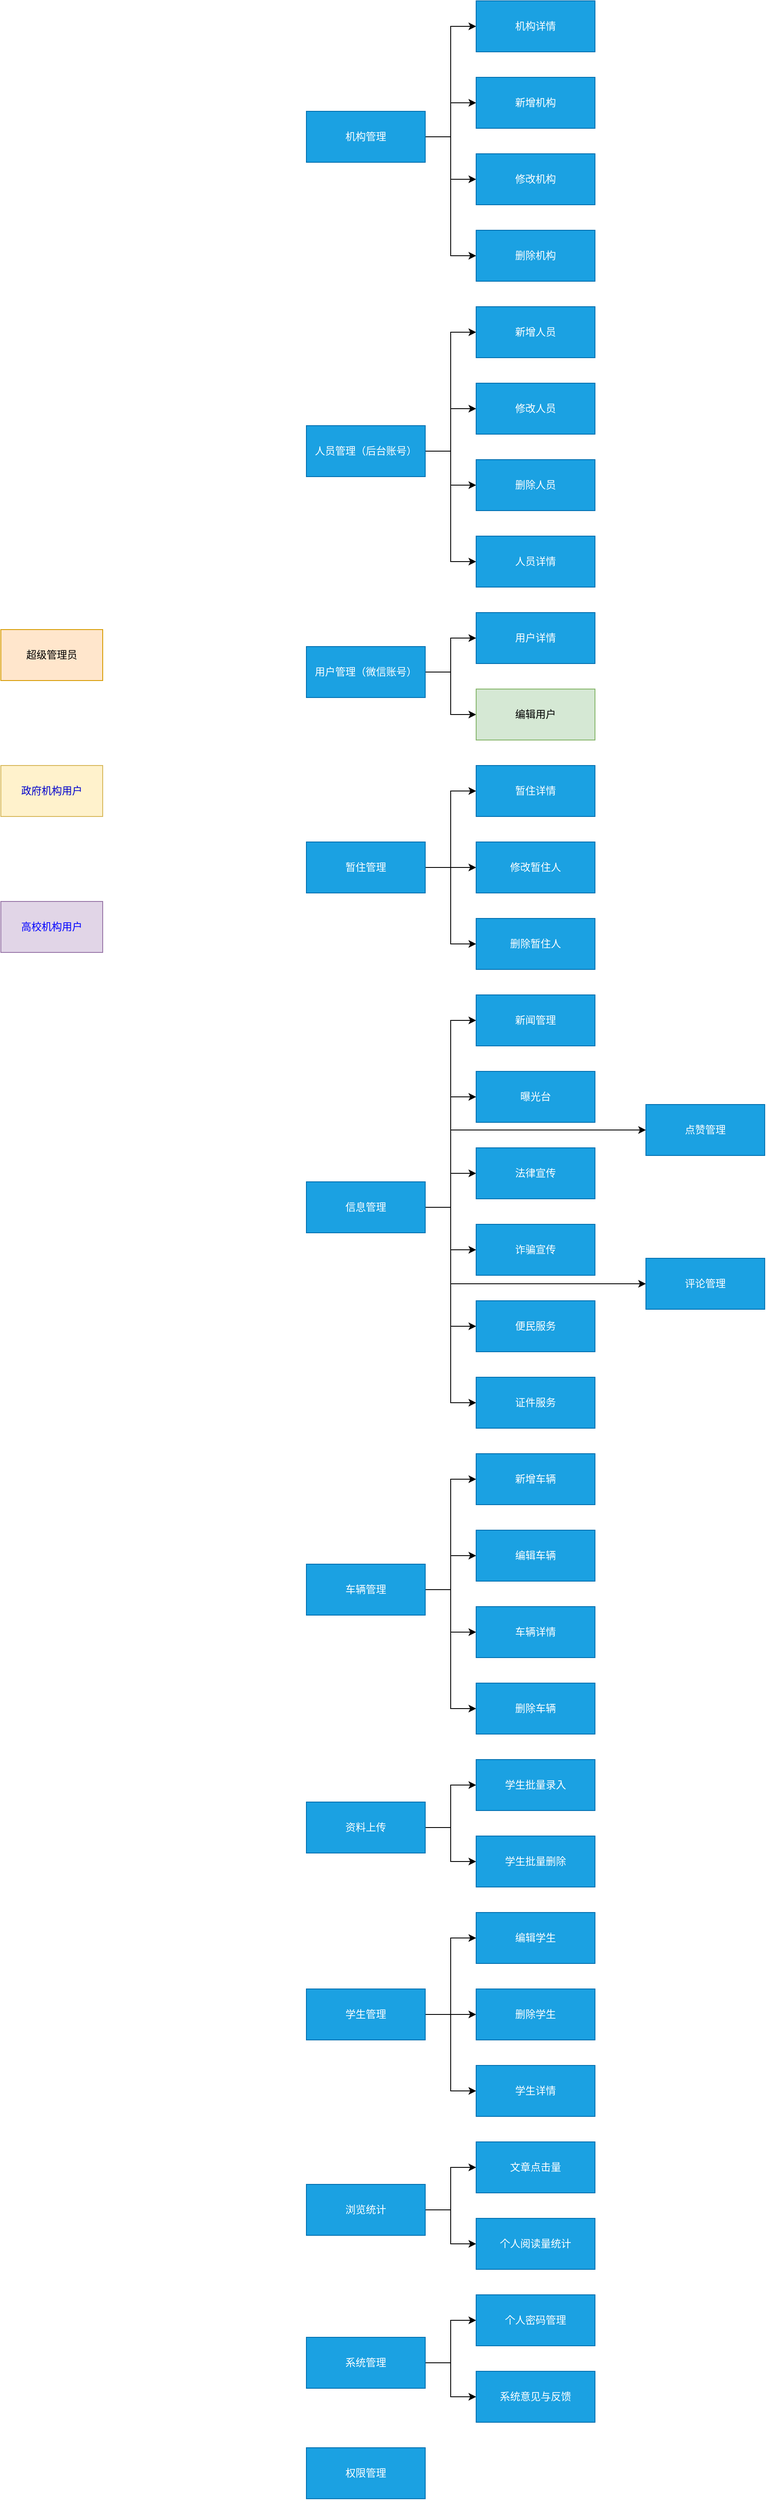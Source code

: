 <mxfile version="13.1.3">
    <diagram id="6hGFLwfOUW9BJ-s0fimq" name="Page-1">
        <mxGraphModel dx="1832" dy="1762" grid="1" gridSize="10" guides="1" tooltips="1" connect="1" arrows="1" fold="1" page="1" pageScale="1" pageWidth="827" pageHeight="1169" math="0" shadow="0">
            <root>
                <mxCell id="0"/>
                <mxCell id="1" parent="0"/>
                <mxCell id="VJFL3CsFsgvpR7Nk6Bf5-42" style="edgeStyle=elbowEdgeStyle;rounded=0;orthogonalLoop=1;jettySize=auto;html=1;entryX=0;entryY=0.5;entryDx=0;entryDy=0;" parent="1" source="2" target="VJFL3CsFsgvpR7Nk6Bf5-25" edge="1">
                    <mxGeometry relative="1" as="geometry"/>
                </mxCell>
                <mxCell id="VJFL3CsFsgvpR7Nk6Bf5-43" style="edgeStyle=elbowEdgeStyle;rounded=0;orthogonalLoop=1;jettySize=auto;html=1;entryX=0;entryY=0.5;entryDx=0;entryDy=0;" parent="1" source="2" target="VJFL3CsFsgvpR7Nk6Bf5-20" edge="1">
                    <mxGeometry relative="1" as="geometry"/>
                </mxCell>
                <mxCell id="VJFL3CsFsgvpR7Nk6Bf5-44" style="edgeStyle=elbowEdgeStyle;rounded=0;orthogonalLoop=1;jettySize=auto;html=1;entryX=0;entryY=0.5;entryDx=0;entryDy=0;" parent="1" source="2" target="VJFL3CsFsgvpR7Nk6Bf5-21" edge="1">
                    <mxGeometry relative="1" as="geometry"/>
                </mxCell>
                <mxCell id="VJFL3CsFsgvpR7Nk6Bf5-45" style="edgeStyle=elbowEdgeStyle;rounded=0;orthogonalLoop=1;jettySize=auto;html=1;" parent="1" source="2" target="VJFL3CsFsgvpR7Nk6Bf5-23" edge="1">
                    <mxGeometry relative="1" as="geometry"/>
                </mxCell>
                <mxCell id="2" value="机构管理" style="rounded=0;whiteSpace=wrap;html=1;fillColor=#1ba1e2;strokeColor=#006EAF;fontColor=#ffffff;" parent="1" vertex="1">
                    <mxGeometry x="40" y="-150" width="140" height="60" as="geometry"/>
                </mxCell>
                <mxCell id="VJFL3CsFsgvpR7Nk6Bf5-37" value="" style="edgeStyle=elbowEdgeStyle;rounded=0;orthogonalLoop=1;jettySize=auto;html=1;" parent="1" source="3" target="VJFL3CsFsgvpR7Nk6Bf5-33" edge="1">
                    <mxGeometry relative="1" as="geometry"/>
                </mxCell>
                <mxCell id="VJFL3CsFsgvpR7Nk6Bf5-38" value="" style="edgeStyle=elbowEdgeStyle;rounded=0;orthogonalLoop=1;jettySize=auto;html=1;entryX=0;entryY=0.5;entryDx=0;entryDy=0;" parent="1" source="3" target="VJFL3CsFsgvpR7Nk6Bf5-32" edge="1">
                    <mxGeometry relative="1" as="geometry">
                        <Array as="points">
                            <mxPoint x="210" y="180"/>
                        </Array>
                    </mxGeometry>
                </mxCell>
                <mxCell id="VJFL3CsFsgvpR7Nk6Bf5-40" style="edgeStyle=elbowEdgeStyle;rounded=0;orthogonalLoop=1;jettySize=auto;html=1;" parent="1" source="3" target="VJFL3CsFsgvpR7Nk6Bf5-34" edge="1">
                    <mxGeometry relative="1" as="geometry"/>
                </mxCell>
                <mxCell id="VJFL3CsFsgvpR7Nk6Bf5-41" style="edgeStyle=elbowEdgeStyle;rounded=0;orthogonalLoop=1;jettySize=auto;html=1;entryX=0;entryY=0.5;entryDx=0;entryDy=0;" parent="1" source="3" target="VJFL3CsFsgvpR7Nk6Bf5-31" edge="1">
                    <mxGeometry relative="1" as="geometry"/>
                </mxCell>
                <mxCell id="3" value="人员管理（后台账号）" style="rounded=0;whiteSpace=wrap;html=1;fillColor=#1ba1e2;strokeColor=#006EAF;fontColor=#ffffff;" parent="1" vertex="1">
                    <mxGeometry x="40" y="220" width="140" height="60" as="geometry"/>
                </mxCell>
                <mxCell id="VJFL3CsFsgvpR7Nk6Bf5-46" style="edgeStyle=elbowEdgeStyle;rounded=0;orthogonalLoop=1;jettySize=auto;html=1;entryX=0;entryY=0.5;entryDx=0;entryDy=0;" parent="1" source="4" target="VJFL3CsFsgvpR7Nk6Bf5-35" edge="1">
                    <mxGeometry relative="1" as="geometry"/>
                </mxCell>
                <mxCell id="VJFL3CsFsgvpR7Nk6Bf5-47" style="edgeStyle=elbowEdgeStyle;rounded=0;orthogonalLoop=1;jettySize=auto;html=1;entryX=0;entryY=0.5;entryDx=0;entryDy=0;" parent="1" source="4" target="VJFL3CsFsgvpR7Nk6Bf5-36" edge="1">
                    <mxGeometry relative="1" as="geometry"/>
                </mxCell>
                <mxCell id="4" value="用户管理（微信账号）" style="rounded=0;whiteSpace=wrap;html=1;fillColor=#1ba1e2;strokeColor=#006EAF;fontColor=#ffffff;" parent="1" vertex="1">
                    <mxGeometry x="40" y="480" width="140" height="60" as="geometry"/>
                </mxCell>
                <mxCell id="VJFL3CsFsgvpR7Nk6Bf5-51" style="edgeStyle=elbowEdgeStyle;rounded=0;orthogonalLoop=1;jettySize=auto;html=1;" parent="1" source="5" target="VJFL3CsFsgvpR7Nk6Bf5-48" edge="1">
                    <mxGeometry relative="1" as="geometry"/>
                </mxCell>
                <mxCell id="VJFL3CsFsgvpR7Nk6Bf5-52" style="edgeStyle=elbowEdgeStyle;rounded=0;orthogonalLoop=1;jettySize=auto;html=1;entryX=0;entryY=0.5;entryDx=0;entryDy=0;" parent="1" source="5" target="VJFL3CsFsgvpR7Nk6Bf5-49" edge="1">
                    <mxGeometry relative="1" as="geometry"/>
                </mxCell>
                <mxCell id="VJFL3CsFsgvpR7Nk6Bf5-53" style="edgeStyle=elbowEdgeStyle;rounded=0;orthogonalLoop=1;jettySize=auto;html=1;entryX=0;entryY=0.5;entryDx=0;entryDy=0;" parent="1" source="5" target="VJFL3CsFsgvpR7Nk6Bf5-50" edge="1">
                    <mxGeometry relative="1" as="geometry"/>
                </mxCell>
                <mxCell id="5" value="暂住管理" style="rounded=0;whiteSpace=wrap;html=1;fillColor=#1ba1e2;strokeColor=#006EAF;fontColor=#ffffff;" parent="1" vertex="1">
                    <mxGeometry x="40" y="710" width="140" height="60" as="geometry"/>
                </mxCell>
                <mxCell id="VJFL3CsFsgvpR7Nk6Bf5-62" style="edgeStyle=elbowEdgeStyle;rounded=0;orthogonalLoop=1;jettySize=auto;html=1;" parent="1" source="6" target="VJFL3CsFsgvpR7Nk6Bf5-56" edge="1">
                    <mxGeometry relative="1" as="geometry"/>
                </mxCell>
                <mxCell id="VJFL3CsFsgvpR7Nk6Bf5-63" style="edgeStyle=elbowEdgeStyle;rounded=0;orthogonalLoop=1;jettySize=auto;html=1;" parent="1" source="6" target="VJFL3CsFsgvpR7Nk6Bf5-57" edge="1">
                    <mxGeometry relative="1" as="geometry"/>
                </mxCell>
                <mxCell id="VJFL3CsFsgvpR7Nk6Bf5-64" style="edgeStyle=elbowEdgeStyle;rounded=0;orthogonalLoop=1;jettySize=auto;html=1;" parent="1" source="6" target="VJFL3CsFsgvpR7Nk6Bf5-58" edge="1">
                    <mxGeometry relative="1" as="geometry"/>
                </mxCell>
                <mxCell id="VJFL3CsFsgvpR7Nk6Bf5-65" style="edgeStyle=elbowEdgeStyle;rounded=0;orthogonalLoop=1;jettySize=auto;html=1;" parent="1" source="6" target="VJFL3CsFsgvpR7Nk6Bf5-59" edge="1">
                    <mxGeometry relative="1" as="geometry"/>
                </mxCell>
                <mxCell id="VJFL3CsFsgvpR7Nk6Bf5-66" style="edgeStyle=elbowEdgeStyle;rounded=0;orthogonalLoop=1;jettySize=auto;html=1;" parent="1" source="6" target="VJFL3CsFsgvpR7Nk6Bf5-60" edge="1">
                    <mxGeometry relative="1" as="geometry"/>
                </mxCell>
                <mxCell id="VJFL3CsFsgvpR7Nk6Bf5-67" style="edgeStyle=elbowEdgeStyle;rounded=0;orthogonalLoop=1;jettySize=auto;html=1;" parent="1" source="6" target="VJFL3CsFsgvpR7Nk6Bf5-61" edge="1">
                    <mxGeometry relative="1" as="geometry"/>
                </mxCell>
                <mxCell id="VJFL3CsFsgvpR7Nk6Bf5-70" style="edgeStyle=elbowEdgeStyle;rounded=0;orthogonalLoop=1;jettySize=auto;html=1;entryX=0;entryY=0.5;entryDx=0;entryDy=0;" parent="1" source="6" target="VJFL3CsFsgvpR7Nk6Bf5-68" edge="1">
                    <mxGeometry relative="1" as="geometry">
                        <Array as="points">
                            <mxPoint x="210" y="1190"/>
                        </Array>
                    </mxGeometry>
                </mxCell>
                <mxCell id="VJFL3CsFsgvpR7Nk6Bf5-71" style="edgeStyle=elbowEdgeStyle;rounded=0;orthogonalLoop=1;jettySize=auto;html=1;entryX=0;entryY=0.5;entryDx=0;entryDy=0;" parent="1" source="6" target="VJFL3CsFsgvpR7Nk6Bf5-69" edge="1">
                    <mxGeometry relative="1" as="geometry">
                        <Array as="points">
                            <mxPoint x="210" y="1100"/>
                        </Array>
                    </mxGeometry>
                </mxCell>
                <mxCell id="6" value="信息管理" style="rounded=0;whiteSpace=wrap;html=1;fillColor=#1ba1e2;strokeColor=#006EAF;fontColor=#ffffff;" parent="1" vertex="1">
                    <mxGeometry x="40" y="1110" width="140" height="60" as="geometry"/>
                </mxCell>
                <mxCell id="VJFL3CsFsgvpR7Nk6Bf5-87" style="edgeStyle=elbowEdgeStyle;rounded=0;orthogonalLoop=1;jettySize=auto;html=1;" parent="1" source="7" target="VJFL3CsFsgvpR7Nk6Bf5-84" edge="1">
                    <mxGeometry relative="1" as="geometry"/>
                </mxCell>
                <mxCell id="VJFL3CsFsgvpR7Nk6Bf5-88" style="edgeStyle=elbowEdgeStyle;rounded=0;orthogonalLoop=1;jettySize=auto;html=1;" parent="1" source="7" target="VJFL3CsFsgvpR7Nk6Bf5-85" edge="1">
                    <mxGeometry relative="1" as="geometry"/>
                </mxCell>
                <mxCell id="VJFL3CsFsgvpR7Nk6Bf5-89" style="edgeStyle=elbowEdgeStyle;rounded=0;orthogonalLoop=1;jettySize=auto;html=1;" parent="1" source="7" target="VJFL3CsFsgvpR7Nk6Bf5-86" edge="1">
                    <mxGeometry relative="1" as="geometry"/>
                </mxCell>
                <mxCell id="7" value="学生管理" style="rounded=0;whiteSpace=wrap;html=1;fillColor=#1ba1e2;strokeColor=#006EAF;fontColor=#ffffff;" parent="1" vertex="1">
                    <mxGeometry x="40" y="2060" width="140" height="60" as="geometry"/>
                </mxCell>
                <mxCell id="VJFL3CsFsgvpR7Nk6Bf5-76" style="edgeStyle=elbowEdgeStyle;rounded=0;orthogonalLoop=1;jettySize=auto;html=1;" parent="1" source="8" target="VJFL3CsFsgvpR7Nk6Bf5-72" edge="1">
                    <mxGeometry relative="1" as="geometry"/>
                </mxCell>
                <mxCell id="VJFL3CsFsgvpR7Nk6Bf5-77" style="edgeStyle=elbowEdgeStyle;rounded=0;orthogonalLoop=1;jettySize=auto;html=1;entryX=0;entryY=0.5;entryDx=0;entryDy=0;" parent="1" source="8" target="VJFL3CsFsgvpR7Nk6Bf5-73" edge="1">
                    <mxGeometry relative="1" as="geometry"/>
                </mxCell>
                <mxCell id="VJFL3CsFsgvpR7Nk6Bf5-78" style="edgeStyle=elbowEdgeStyle;rounded=0;orthogonalLoop=1;jettySize=auto;html=1;" parent="1" source="8" target="VJFL3CsFsgvpR7Nk6Bf5-74" edge="1">
                    <mxGeometry relative="1" as="geometry"/>
                </mxCell>
                <mxCell id="VJFL3CsFsgvpR7Nk6Bf5-79" style="edgeStyle=elbowEdgeStyle;rounded=0;orthogonalLoop=1;jettySize=auto;html=1;entryX=0;entryY=0.5;entryDx=0;entryDy=0;" parent="1" source="8" target="VJFL3CsFsgvpR7Nk6Bf5-75" edge="1">
                    <mxGeometry relative="1" as="geometry"/>
                </mxCell>
                <mxCell id="8" value="车辆管理" style="rounded=0;whiteSpace=wrap;html=1;fillColor=#1ba1e2;strokeColor=#006EAF;fontColor=#ffffff;" parent="1" vertex="1">
                    <mxGeometry x="40" y="1560" width="140" height="60" as="geometry"/>
                </mxCell>
                <mxCell id="VJFL3CsFsgvpR7Nk6Bf5-82" style="edgeStyle=elbowEdgeStyle;rounded=0;orthogonalLoop=1;jettySize=auto;html=1;" parent="1" source="9" target="VJFL3CsFsgvpR7Nk6Bf5-80" edge="1">
                    <mxGeometry relative="1" as="geometry"/>
                </mxCell>
                <mxCell id="VJFL3CsFsgvpR7Nk6Bf5-83" style="edgeStyle=elbowEdgeStyle;rounded=0;orthogonalLoop=1;jettySize=auto;html=1;" parent="1" source="9" target="VJFL3CsFsgvpR7Nk6Bf5-81" edge="1">
                    <mxGeometry relative="1" as="geometry"/>
                </mxCell>
                <mxCell id="9" value="资料上传" style="rounded=0;whiteSpace=wrap;html=1;fillColor=#1ba1e2;strokeColor=#006EAF;fontColor=#ffffff;" parent="1" vertex="1">
                    <mxGeometry x="40" y="1840" width="140" height="60" as="geometry"/>
                </mxCell>
                <mxCell id="VJFL3CsFsgvpR7Nk6Bf5-90" style="edgeStyle=elbowEdgeStyle;rounded=0;orthogonalLoop=1;jettySize=auto;html=1;entryX=0;entryY=0.5;entryDx=0;entryDy=0;" parent="1" source="10" target="12" edge="1">
                    <mxGeometry relative="1" as="geometry"/>
                </mxCell>
                <mxCell id="VJFL3CsFsgvpR7Nk6Bf5-91" style="edgeStyle=elbowEdgeStyle;rounded=0;orthogonalLoop=1;jettySize=auto;html=1;" parent="1" source="10" target="11" edge="1">
                    <mxGeometry relative="1" as="geometry"/>
                </mxCell>
                <mxCell id="10" value="浏览统计" style="rounded=0;whiteSpace=wrap;html=1;fillColor=#1ba1e2;strokeColor=#006EAF;fontColor=#ffffff;" parent="1" vertex="1">
                    <mxGeometry x="40" y="2290" width="140" height="60" as="geometry"/>
                </mxCell>
                <mxCell id="11" value="个人阅读量统计" style="rounded=0;whiteSpace=wrap;html=1;fillColor=#1ba1e2;strokeColor=#006EAF;fontColor=#ffffff;" parent="1" vertex="1">
                    <mxGeometry x="240" y="2330" width="140" height="60" as="geometry"/>
                </mxCell>
                <mxCell id="12" value="文章点击量" style="rounded=0;whiteSpace=wrap;html=1;fillColor=#1ba1e2;strokeColor=#006EAF;fontColor=#ffffff;" parent="1" vertex="1">
                    <mxGeometry x="240" y="2240" width="140" height="60" as="geometry"/>
                </mxCell>
                <mxCell id="13" value="权限管理" style="rounded=0;whiteSpace=wrap;html=1;fillColor=#1ba1e2;strokeColor=#006EAF;fontColor=#ffffff;" parent="1" vertex="1">
                    <mxGeometry x="40" y="2600" width="140" height="60" as="geometry"/>
                </mxCell>
                <mxCell id="VJFL3CsFsgvpR7Nk6Bf5-92" style="edgeStyle=elbowEdgeStyle;rounded=0;orthogonalLoop=1;jettySize=auto;html=1;" parent="1" source="14" target="15" edge="1">
                    <mxGeometry relative="1" as="geometry"/>
                </mxCell>
                <mxCell id="VJFL3CsFsgvpR7Nk6Bf5-93" style="edgeStyle=elbowEdgeStyle;rounded=0;orthogonalLoop=1;jettySize=auto;html=1;entryX=0;entryY=0.5;entryDx=0;entryDy=0;" parent="1" source="14" target="16" edge="1">
                    <mxGeometry relative="1" as="geometry"/>
                </mxCell>
                <mxCell id="14" value="系统管理" style="rounded=0;whiteSpace=wrap;html=1;fillColor=#1ba1e2;strokeColor=#006EAF;fontColor=#ffffff;" parent="1" vertex="1">
                    <mxGeometry x="40" y="2470" width="140" height="60" as="geometry"/>
                </mxCell>
                <mxCell id="15" value="个人密码管理" style="rounded=0;whiteSpace=wrap;html=1;fillColor=#1ba1e2;strokeColor=#006EAF;fontColor=#ffffff;" parent="1" vertex="1">
                    <mxGeometry x="240" y="2420" width="140" height="60" as="geometry"/>
                </mxCell>
                <mxCell id="16" value="系统意见与反馈" style="rounded=0;whiteSpace=wrap;html=1;fillColor=#1ba1e2;strokeColor=#006EAF;fontColor=#ffffff;" parent="1" vertex="1">
                    <mxGeometry x="240" y="2510" width="140" height="60" as="geometry"/>
                </mxCell>
                <mxCell id="VJFL3CsFsgvpR7Nk6Bf5-20" value="新增机构" style="rounded=0;whiteSpace=wrap;html=1;fillColor=#1ba1e2;strokeColor=#006EAF;fontColor=#ffffff;" parent="1" vertex="1">
                    <mxGeometry x="240" y="-190" width="140" height="60" as="geometry"/>
                </mxCell>
                <mxCell id="VJFL3CsFsgvpR7Nk6Bf5-21" value="修改机构" style="rounded=0;whiteSpace=wrap;html=1;fillColor=#1ba1e2;strokeColor=#006EAF;fontColor=#ffffff;" parent="1" vertex="1">
                    <mxGeometry x="240" y="-100" width="140" height="60" as="geometry"/>
                </mxCell>
                <mxCell id="VJFL3CsFsgvpR7Nk6Bf5-23" value="删除机构" style="rounded=0;whiteSpace=wrap;html=1;fillColor=#1ba1e2;strokeColor=#006EAF;fontColor=#ffffff;" parent="1" vertex="1">
                    <mxGeometry x="240" y="-10" width="140" height="60" as="geometry"/>
                </mxCell>
                <mxCell id="VJFL3CsFsgvpR7Nk6Bf5-25" value="机构详情" style="rounded=0;whiteSpace=wrap;html=1;fillColor=#1ba1e2;strokeColor=#006EAF;fontColor=#ffffff;" parent="1" vertex="1">
                    <mxGeometry x="240" y="-280" width="140" height="60" as="geometry"/>
                </mxCell>
                <mxCell id="VJFL3CsFsgvpR7Nk6Bf5-28" value="&lt;font color=&quot;#000000&quot;&gt;超级管理员&lt;/font&gt;" style="rounded=0;whiteSpace=wrap;html=1;fillColor=#ffe6cc;strokeColor=#d79b00;" parent="1" vertex="1">
                    <mxGeometry x="-320" y="460" width="120" height="60" as="geometry"/>
                </mxCell>
                <mxCell id="VJFL3CsFsgvpR7Nk6Bf5-29" value="&lt;font color=&quot;#0000cc&quot;&gt;政府机构用户&lt;/font&gt;" style="rounded=0;whiteSpace=wrap;html=1;fillColor=#fff2cc;strokeColor=#d6b656;" parent="1" vertex="1">
                    <mxGeometry x="-320" y="620" width="120" height="60" as="geometry"/>
                </mxCell>
                <mxCell id="VJFL3CsFsgvpR7Nk6Bf5-30" value="&lt;font color=&quot;#0000ff&quot;&gt;高校机构用户&lt;/font&gt;" style="rounded=0;whiteSpace=wrap;html=1;fillColor=#e1d5e7;strokeColor=#9673a6;" parent="1" vertex="1">
                    <mxGeometry x="-320" y="780" width="120" height="60" as="geometry"/>
                </mxCell>
                <mxCell id="VJFL3CsFsgvpR7Nk6Bf5-31" value="新增人员" style="rounded=0;whiteSpace=wrap;html=1;fillColor=#1ba1e2;strokeColor=#006EAF;fontColor=#ffffff;" parent="1" vertex="1">
                    <mxGeometry x="240" y="80" width="140" height="60" as="geometry"/>
                </mxCell>
                <mxCell id="VJFL3CsFsgvpR7Nk6Bf5-32" value="修改人员&lt;span style=&quot;color: rgba(0 , 0 , 0 , 0) ; font-family: monospace ; font-size: 0px&quot;&gt;%3CmxGraphModel%3E%3Croot%3E%3CmxCell%20id%3D%220%22%2F%3E%3CmxCell%20id%3D%221%22%20parent%3D%220%22%2F%3E%3CmxCell%20id%3D%222%22%20value%3D%22%E5%88%A0%E9%99%A4%E6%9C%BA%E6%9E%84%22%20style%3D%22rounded%3D0%3BwhiteSpace%3Dwrap%3Bhtml%3D1%3BfillColor%3D%231ba1e2%3BstrokeColor%3D%23006EAF%3BfontColor%3D%23ffffff%3B%22%20vertex%3D%221%22%20parent%3D%221%22%3E%3CmxGeometry%20x%3D%22240%22%20y%3D%22-10%22%20width%3D%22140%22%20height%3D%2260%22%20as%3D%22geometry%22%2F%3E%3C%2FmxCell%3E%3C%2Froot%3E%3C%2FmxGraphModel%3E&lt;/span&gt;" style="rounded=0;whiteSpace=wrap;html=1;fillColor=#1ba1e2;strokeColor=#006EAF;fontColor=#ffffff;" parent="1" vertex="1">
                    <mxGeometry x="240" y="170" width="140" height="60" as="geometry"/>
                </mxCell>
                <mxCell id="VJFL3CsFsgvpR7Nk6Bf5-33" value="删除人员" style="rounded=0;whiteSpace=wrap;html=1;fillColor=#1ba1e2;strokeColor=#006EAF;fontColor=#ffffff;" parent="1" vertex="1">
                    <mxGeometry x="240" y="260" width="140" height="60" as="geometry"/>
                </mxCell>
                <mxCell id="VJFL3CsFsgvpR7Nk6Bf5-34" value="人员详情" style="rounded=0;whiteSpace=wrap;html=1;fillColor=#1ba1e2;strokeColor=#006EAF;fontColor=#ffffff;" parent="1" vertex="1">
                    <mxGeometry x="240" y="350" width="140" height="60" as="geometry"/>
                </mxCell>
                <mxCell id="VJFL3CsFsgvpR7Nk6Bf5-35" value="用户详情" style="rounded=0;whiteSpace=wrap;html=1;fillColor=#1ba1e2;strokeColor=#006EAF;fontColor=#ffffff;" parent="1" vertex="1">
                    <mxGeometry x="240" y="440" width="140" height="60" as="geometry"/>
                </mxCell>
                <mxCell id="VJFL3CsFsgvpR7Nk6Bf5-36" value="编辑用户" style="rounded=0;whiteSpace=wrap;html=1;fillColor=#d5e8d4;strokeColor=#82b366;" parent="1" vertex="1">
                    <mxGeometry x="240" y="530" width="140" height="60" as="geometry"/>
                </mxCell>
                <mxCell id="VJFL3CsFsgvpR7Nk6Bf5-48" value="暂住详情" style="rounded=0;whiteSpace=wrap;html=1;fillColor=#1ba1e2;strokeColor=#006EAF;fontColor=#ffffff;" parent="1" vertex="1">
                    <mxGeometry x="240" y="620" width="140" height="60" as="geometry"/>
                </mxCell>
                <mxCell id="VJFL3CsFsgvpR7Nk6Bf5-49" value="修改暂住人" style="rounded=0;whiteSpace=wrap;html=1;fillColor=#1ba1e2;strokeColor=#006EAF;fontColor=#ffffff;" parent="1" vertex="1">
                    <mxGeometry x="240" y="710" width="140" height="60" as="geometry"/>
                </mxCell>
                <mxCell id="VJFL3CsFsgvpR7Nk6Bf5-50" value="删除暂住人" style="rounded=0;whiteSpace=wrap;html=1;fillColor=#1ba1e2;strokeColor=#006EAF;fontColor=#ffffff;" parent="1" vertex="1">
                    <mxGeometry x="240" y="800" width="140" height="60" as="geometry"/>
                </mxCell>
                <mxCell id="VJFL3CsFsgvpR7Nk6Bf5-56" value="新闻管理" style="rounded=0;whiteSpace=wrap;html=1;fillColor=#1ba1e2;strokeColor=#006EAF;fontColor=#ffffff;" parent="1" vertex="1">
                    <mxGeometry x="240" y="890" width="140" height="60" as="geometry"/>
                </mxCell>
                <mxCell id="VJFL3CsFsgvpR7Nk6Bf5-57" value="曝光台" style="rounded=0;whiteSpace=wrap;html=1;fillColor=#1ba1e2;strokeColor=#006EAF;fontColor=#ffffff;" parent="1" vertex="1">
                    <mxGeometry x="240" y="980" width="140" height="60" as="geometry"/>
                </mxCell>
                <mxCell id="VJFL3CsFsgvpR7Nk6Bf5-58" value="法律宣传" style="rounded=0;whiteSpace=wrap;html=1;fillColor=#1ba1e2;strokeColor=#006EAF;fontColor=#ffffff;" parent="1" vertex="1">
                    <mxGeometry x="240" y="1070" width="140" height="60" as="geometry"/>
                </mxCell>
                <mxCell id="VJFL3CsFsgvpR7Nk6Bf5-59" value="诈骗宣传" style="rounded=0;whiteSpace=wrap;html=1;fillColor=#1ba1e2;strokeColor=#006EAF;fontColor=#ffffff;" parent="1" vertex="1">
                    <mxGeometry x="240" y="1160" width="140" height="60" as="geometry"/>
                </mxCell>
                <mxCell id="VJFL3CsFsgvpR7Nk6Bf5-60" value="便民服务" style="rounded=0;whiteSpace=wrap;html=1;fillColor=#1ba1e2;strokeColor=#006EAF;fontColor=#ffffff;" parent="1" vertex="1">
                    <mxGeometry x="240" y="1250" width="140" height="60" as="geometry"/>
                </mxCell>
                <mxCell id="VJFL3CsFsgvpR7Nk6Bf5-61" value="证件服务" style="rounded=0;whiteSpace=wrap;html=1;fillColor=#1ba1e2;strokeColor=#006EAF;fontColor=#ffffff;" parent="1" vertex="1">
                    <mxGeometry x="240" y="1340" width="140" height="60" as="geometry"/>
                </mxCell>
                <mxCell id="VJFL3CsFsgvpR7Nk6Bf5-68" value="评论管理" style="rounded=0;whiteSpace=wrap;html=1;fillColor=#1ba1e2;strokeColor=#006EAF;fontColor=#ffffff;" parent="1" vertex="1">
                    <mxGeometry x="440" y="1200" width="140" height="60" as="geometry"/>
                </mxCell>
                <mxCell id="VJFL3CsFsgvpR7Nk6Bf5-69" value="点赞管理" style="rounded=0;whiteSpace=wrap;html=1;fillColor=#1ba1e2;strokeColor=#006EAF;fontColor=#ffffff;" parent="1" vertex="1">
                    <mxGeometry x="440" y="1019" width="140" height="60" as="geometry"/>
                </mxCell>
                <mxCell id="VJFL3CsFsgvpR7Nk6Bf5-72" value="新增车辆" style="rounded=0;whiteSpace=wrap;html=1;fillColor=#1ba1e2;strokeColor=#006EAF;fontColor=#ffffff;" parent="1" vertex="1">
                    <mxGeometry x="240" y="1430" width="140" height="60" as="geometry"/>
                </mxCell>
                <mxCell id="VJFL3CsFsgvpR7Nk6Bf5-73" value="编辑车辆" style="rounded=0;whiteSpace=wrap;html=1;fillColor=#1ba1e2;strokeColor=#006EAF;fontColor=#ffffff;" parent="1" vertex="1">
                    <mxGeometry x="240" y="1520" width="140" height="60" as="geometry"/>
                </mxCell>
                <mxCell id="VJFL3CsFsgvpR7Nk6Bf5-74" value="车辆详情" style="rounded=0;whiteSpace=wrap;html=1;fillColor=#1ba1e2;strokeColor=#006EAF;fontColor=#ffffff;" parent="1" vertex="1">
                    <mxGeometry x="240" y="1610" width="140" height="60" as="geometry"/>
                </mxCell>
                <mxCell id="VJFL3CsFsgvpR7Nk6Bf5-75" value="删除车辆" style="rounded=0;whiteSpace=wrap;html=1;fillColor=#1ba1e2;strokeColor=#006EAF;fontColor=#ffffff;" parent="1" vertex="1">
                    <mxGeometry x="240" y="1700" width="140" height="60" as="geometry"/>
                </mxCell>
                <mxCell id="VJFL3CsFsgvpR7Nk6Bf5-80" value="学生批量录入" style="rounded=0;whiteSpace=wrap;html=1;fillColor=#1ba1e2;strokeColor=#006EAF;fontColor=#ffffff;" parent="1" vertex="1">
                    <mxGeometry x="240" y="1790" width="140" height="60" as="geometry"/>
                </mxCell>
                <mxCell id="VJFL3CsFsgvpR7Nk6Bf5-81" value="学生批量删除" style="rounded=0;whiteSpace=wrap;html=1;fillColor=#1ba1e2;strokeColor=#006EAF;fontColor=#ffffff;" parent="1" vertex="1">
                    <mxGeometry x="240" y="1880" width="140" height="60" as="geometry"/>
                </mxCell>
                <mxCell id="VJFL3CsFsgvpR7Nk6Bf5-84" value="编辑学生" style="rounded=0;whiteSpace=wrap;html=1;fillColor=#1ba1e2;strokeColor=#006EAF;fontColor=#ffffff;" parent="1" vertex="1">
                    <mxGeometry x="240" y="1970" width="140" height="60" as="geometry"/>
                </mxCell>
                <mxCell id="VJFL3CsFsgvpR7Nk6Bf5-85" value="删除学生" style="rounded=0;whiteSpace=wrap;html=1;fillColor=#1ba1e2;strokeColor=#006EAF;fontColor=#ffffff;" parent="1" vertex="1">
                    <mxGeometry x="240" y="2060" width="140" height="60" as="geometry"/>
                </mxCell>
                <mxCell id="VJFL3CsFsgvpR7Nk6Bf5-86" value="学生详情" style="rounded=0;whiteSpace=wrap;html=1;fillColor=#1ba1e2;strokeColor=#006EAF;fontColor=#ffffff;" parent="1" vertex="1">
                    <mxGeometry x="240" y="2150" width="140" height="60" as="geometry"/>
                </mxCell>
            </root>
        </mxGraphModel>
    </diagram>
</mxfile>
